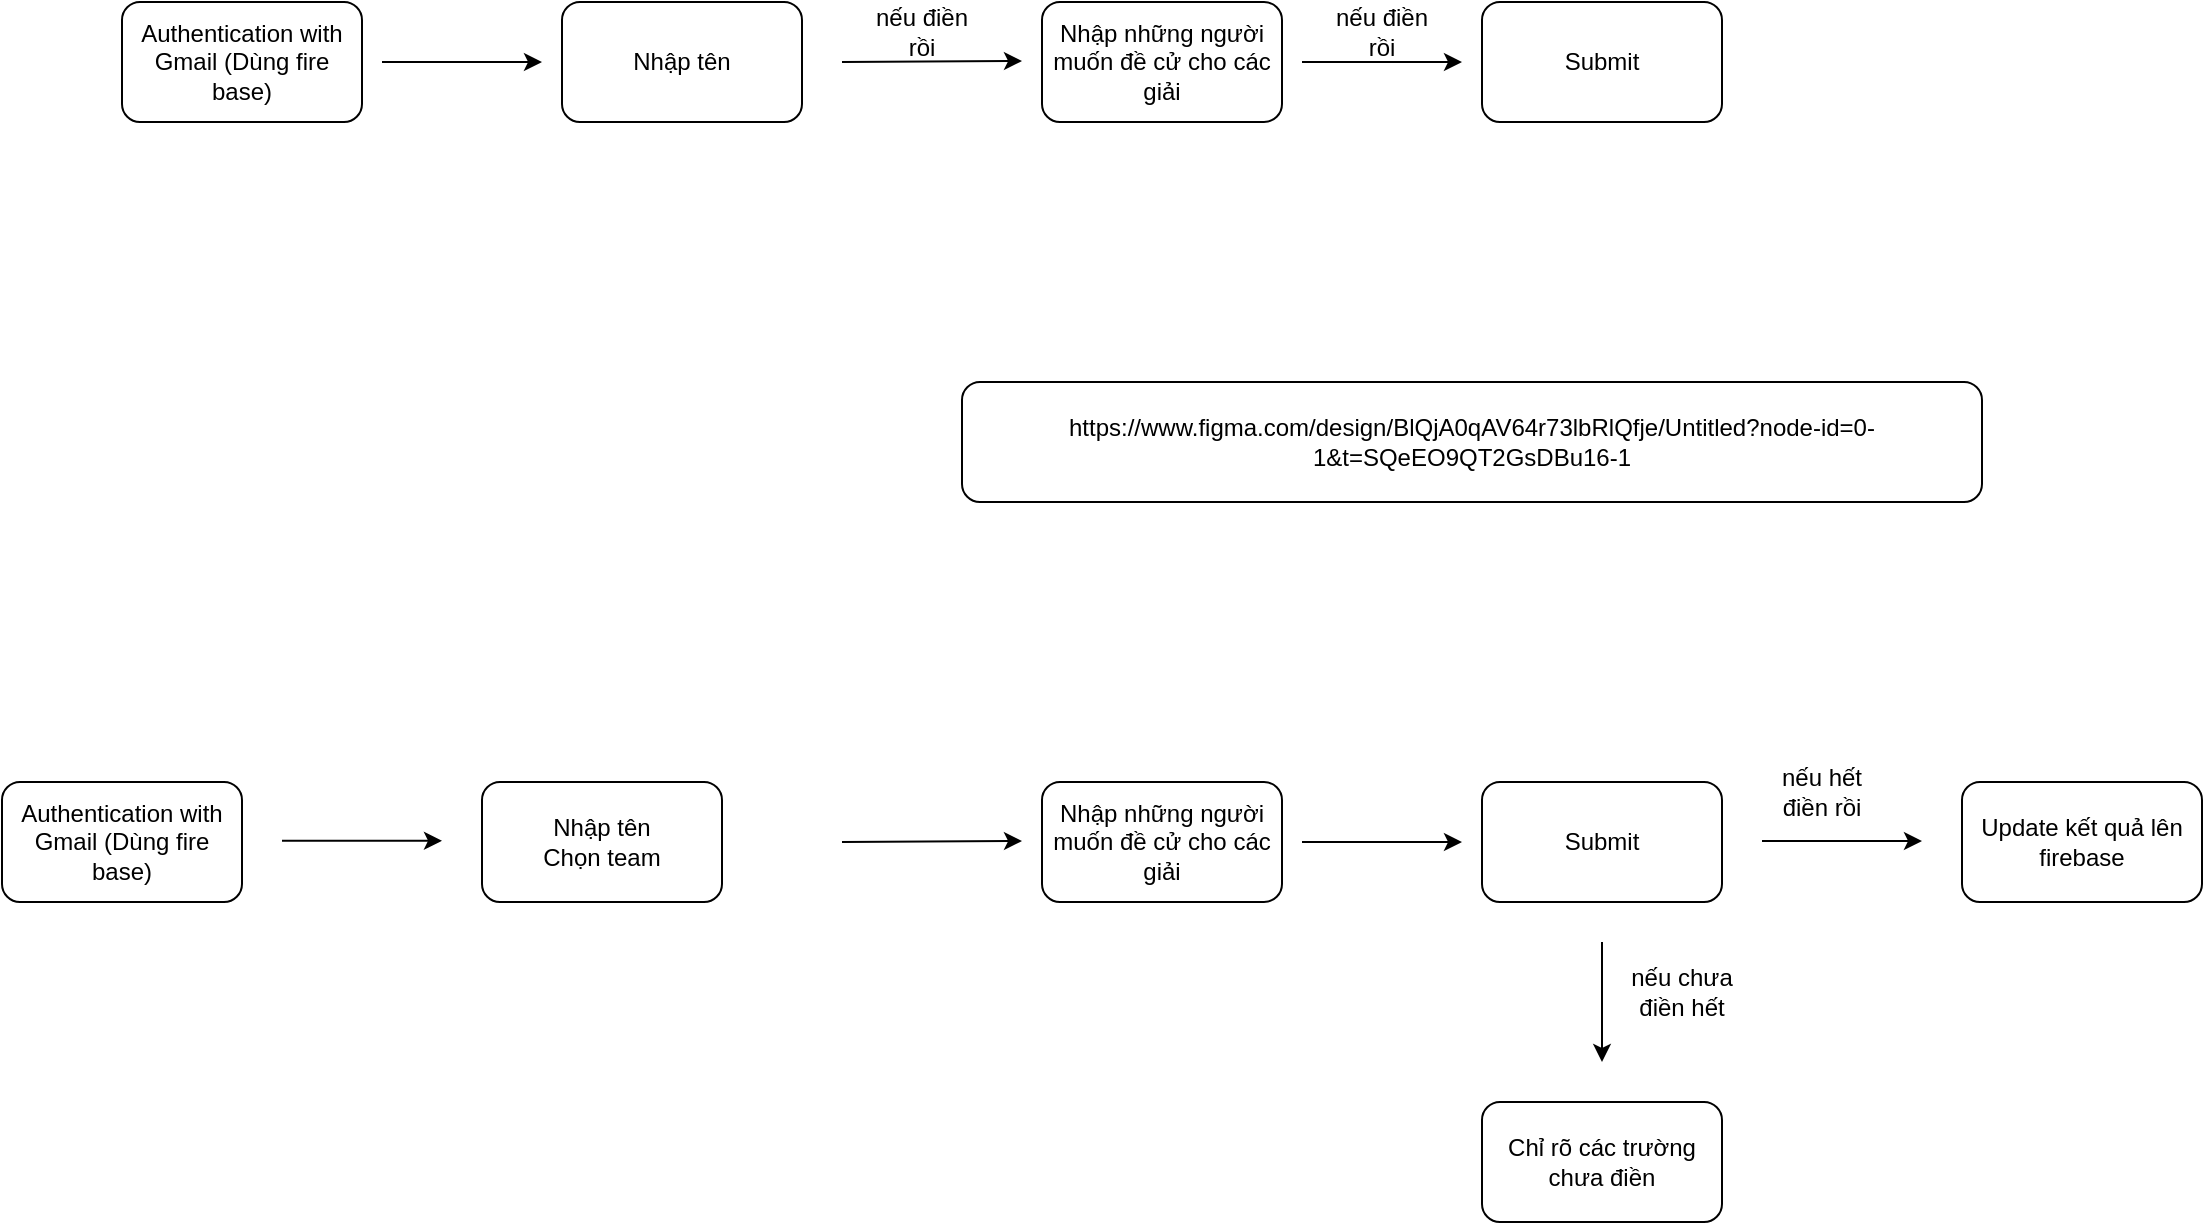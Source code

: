 <mxfile version="24.6.4" type="device">
  <diagram name="Page-1" id="rFekaQZfeCcqWR2ll_w5">
    <mxGraphModel dx="1122" dy="684" grid="1" gridSize="10" guides="1" tooltips="1" connect="1" arrows="1" fold="1" page="1" pageScale="1" pageWidth="850" pageHeight="1400" math="0" shadow="0">
      <root>
        <mxCell id="0" />
        <mxCell id="1" parent="0" />
        <mxCell id="wkcjRnhPe-eIqSJPSITC-1" value="Authentication with Gmail (Dùng fire base)" style="rounded=1;whiteSpace=wrap;html=1;" parent="1" vertex="1">
          <mxGeometry x="130" y="410" width="120" height="60" as="geometry" />
        </mxCell>
        <mxCell id="wkcjRnhPe-eIqSJPSITC-2" value="Nhập tên" style="rounded=1;whiteSpace=wrap;html=1;" parent="1" vertex="1">
          <mxGeometry x="350" y="410" width="120" height="60" as="geometry" />
        </mxCell>
        <mxCell id="wkcjRnhPe-eIqSJPSITC-3" value="Nhập những người muốn đề cử cho các giải" style="rounded=1;whiteSpace=wrap;html=1;" parent="1" vertex="1">
          <mxGeometry x="590" y="410" width="120" height="60" as="geometry" />
        </mxCell>
        <mxCell id="wkcjRnhPe-eIqSJPSITC-4" value="Submit" style="rounded=1;whiteSpace=wrap;html=1;" parent="1" vertex="1">
          <mxGeometry x="810" y="410" width="120" height="60" as="geometry" />
        </mxCell>
        <mxCell id="wkcjRnhPe-eIqSJPSITC-5" value="" style="endArrow=classic;html=1;rounded=0;" parent="1" edge="1">
          <mxGeometry width="50" height="50" relative="1" as="geometry">
            <mxPoint x="260" y="440" as="sourcePoint" />
            <mxPoint x="340" y="440" as="targetPoint" />
          </mxGeometry>
        </mxCell>
        <mxCell id="wkcjRnhPe-eIqSJPSITC-6" value="" style="endArrow=classic;html=1;rounded=0;" parent="1" edge="1">
          <mxGeometry width="50" height="50" relative="1" as="geometry">
            <mxPoint x="490" y="440" as="sourcePoint" />
            <mxPoint x="580" y="439.5" as="targetPoint" />
          </mxGeometry>
        </mxCell>
        <mxCell id="wkcjRnhPe-eIqSJPSITC-7" value="nếu điền rồi" style="text;html=1;align=center;verticalAlign=middle;whiteSpace=wrap;rounded=0;" parent="1" vertex="1">
          <mxGeometry x="500" y="410" width="60" height="30" as="geometry" />
        </mxCell>
        <mxCell id="wkcjRnhPe-eIqSJPSITC-8" value="nếu điền rồi" style="text;html=1;align=center;verticalAlign=middle;whiteSpace=wrap;rounded=0;" parent="1" vertex="1">
          <mxGeometry x="730" y="410" width="60" height="30" as="geometry" />
        </mxCell>
        <mxCell id="wkcjRnhPe-eIqSJPSITC-10" value="" style="endArrow=classic;html=1;rounded=0;" parent="1" edge="1">
          <mxGeometry width="50" height="50" relative="1" as="geometry">
            <mxPoint x="720" y="440" as="sourcePoint" />
            <mxPoint x="800" y="440" as="targetPoint" />
          </mxGeometry>
        </mxCell>
        <mxCell id="wkcjRnhPe-eIqSJPSITC-11" value="Authentication with Gmail (Dùng fire base)" style="rounded=1;whiteSpace=wrap;html=1;" parent="1" vertex="1">
          <mxGeometry x="70" y="800" width="120" height="60" as="geometry" />
        </mxCell>
        <mxCell id="wkcjRnhPe-eIqSJPSITC-12" value="Nhập tên&lt;div&gt;Chọn team&lt;/div&gt;" style="rounded=1;whiteSpace=wrap;html=1;" parent="1" vertex="1">
          <mxGeometry x="310" y="800" width="120" height="60" as="geometry" />
        </mxCell>
        <mxCell id="wkcjRnhPe-eIqSJPSITC-13" value="Nhập những người muốn đề cử cho các giải" style="rounded=1;whiteSpace=wrap;html=1;" parent="1" vertex="1">
          <mxGeometry x="590" y="800" width="120" height="60" as="geometry" />
        </mxCell>
        <mxCell id="wkcjRnhPe-eIqSJPSITC-14" value="Submit" style="rounded=1;whiteSpace=wrap;html=1;" parent="1" vertex="1">
          <mxGeometry x="810" y="800" width="120" height="60" as="geometry" />
        </mxCell>
        <mxCell id="wkcjRnhPe-eIqSJPSITC-15" value="" style="endArrow=classic;html=1;rounded=0;" parent="1" edge="1">
          <mxGeometry width="50" height="50" relative="1" as="geometry">
            <mxPoint x="210" y="829.41" as="sourcePoint" />
            <mxPoint x="290" y="829.41" as="targetPoint" />
          </mxGeometry>
        </mxCell>
        <mxCell id="wkcjRnhPe-eIqSJPSITC-16" value="" style="endArrow=classic;html=1;rounded=0;" parent="1" edge="1">
          <mxGeometry width="50" height="50" relative="1" as="geometry">
            <mxPoint x="490" y="830" as="sourcePoint" />
            <mxPoint x="580" y="829.5" as="targetPoint" />
          </mxGeometry>
        </mxCell>
        <mxCell id="wkcjRnhPe-eIqSJPSITC-19" value="" style="endArrow=classic;html=1;rounded=0;" parent="1" edge="1">
          <mxGeometry width="50" height="50" relative="1" as="geometry">
            <mxPoint x="720" y="830" as="sourcePoint" />
            <mxPoint x="800" y="830" as="targetPoint" />
          </mxGeometry>
        </mxCell>
        <mxCell id="wkcjRnhPe-eIqSJPSITC-20" value="nếu hết điền rồi" style="text;html=1;align=center;verticalAlign=middle;whiteSpace=wrap;rounded=0;" parent="1" vertex="1">
          <mxGeometry x="950" y="790" width="60" height="30" as="geometry" />
        </mxCell>
        <mxCell id="wkcjRnhPe-eIqSJPSITC-21" value="" style="endArrow=classic;html=1;rounded=0;" parent="1" edge="1">
          <mxGeometry width="50" height="50" relative="1" as="geometry">
            <mxPoint x="950" y="829.5" as="sourcePoint" />
            <mxPoint x="1030" y="829.5" as="targetPoint" />
          </mxGeometry>
        </mxCell>
        <mxCell id="wkcjRnhPe-eIqSJPSITC-22" value="Update kết quả lên firebase" style="rounded=1;whiteSpace=wrap;html=1;" parent="1" vertex="1">
          <mxGeometry x="1050" y="800" width="120" height="60" as="geometry" />
        </mxCell>
        <mxCell id="wkcjRnhPe-eIqSJPSITC-24" value="" style="endArrow=classic;html=1;rounded=0;" parent="1" edge="1">
          <mxGeometry width="50" height="50" relative="1" as="geometry">
            <mxPoint x="870" y="880" as="sourcePoint" />
            <mxPoint x="870" y="940" as="targetPoint" />
          </mxGeometry>
        </mxCell>
        <mxCell id="wkcjRnhPe-eIqSJPSITC-25" value="nếu chưa điền hết" style="text;html=1;align=center;verticalAlign=middle;whiteSpace=wrap;rounded=0;" parent="1" vertex="1">
          <mxGeometry x="880" y="890" width="60" height="30" as="geometry" />
        </mxCell>
        <mxCell id="wkcjRnhPe-eIqSJPSITC-26" value="Chỉ rõ các trường chưa điền" style="rounded=1;whiteSpace=wrap;html=1;" parent="1" vertex="1">
          <mxGeometry x="810" y="960" width="120" height="60" as="geometry" />
        </mxCell>
        <mxCell id="wkcjRnhPe-eIqSJPSITC-27" value="https://www.figma.com/design/BlQjA0qAV64r73lbRlQfje/Untitled?node-id=0-1&amp;amp;t=SQeEO9QT2GsDBu16-1" style="rounded=1;whiteSpace=wrap;html=1;" parent="1" vertex="1">
          <mxGeometry x="550" y="600" width="510" height="60" as="geometry" />
        </mxCell>
      </root>
    </mxGraphModel>
  </diagram>
</mxfile>
